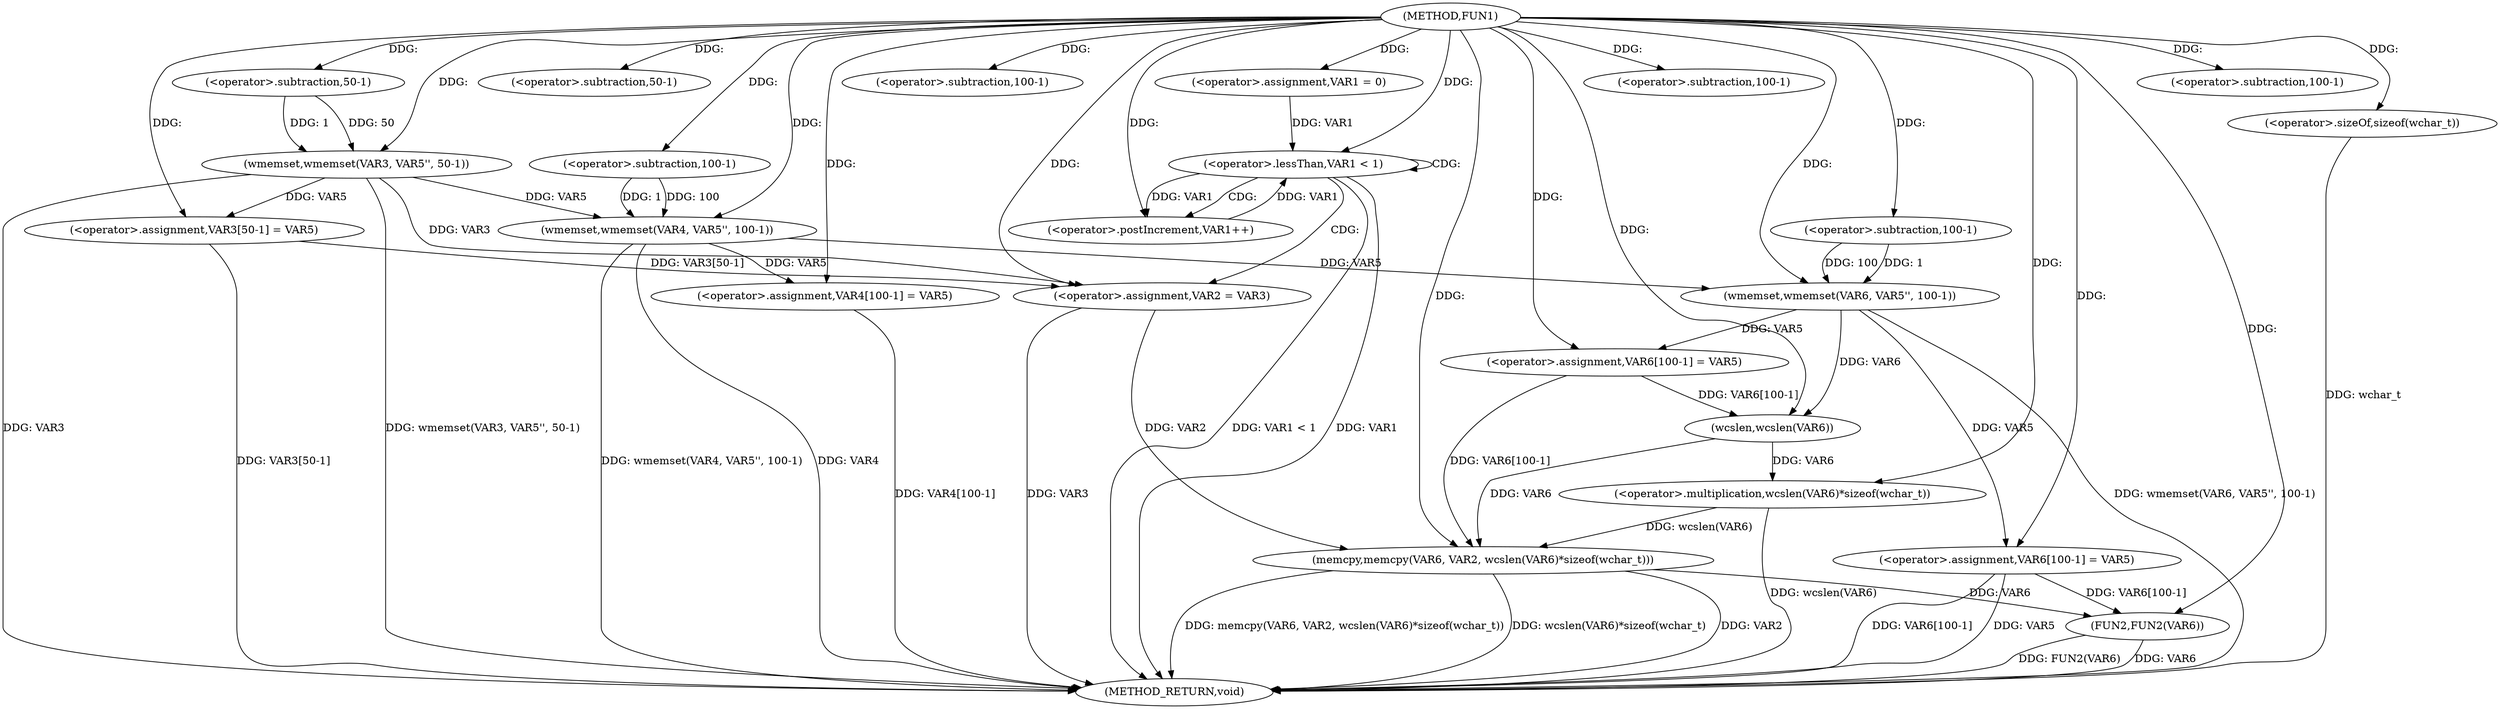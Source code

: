 digraph FUN1 {  
"1000100" [label = "(METHOD,FUN1)" ]
"1000177" [label = "(METHOD_RETURN,void)" ]
"1000106" [label = "(wmemset,wmemset(VAR3, VAR5'', 50-1))" ]
"1000109" [label = "(<operator>.subtraction,50-1)" ]
"1000112" [label = "(<operator>.assignment,VAR3[50-1] = VAR5)" ]
"1000115" [label = "(<operator>.subtraction,50-1)" ]
"1000119" [label = "(wmemset,wmemset(VAR4, VAR5'', 100-1))" ]
"1000122" [label = "(<operator>.subtraction,100-1)" ]
"1000125" [label = "(<operator>.assignment,VAR4[100-1] = VAR5)" ]
"1000128" [label = "(<operator>.subtraction,100-1)" ]
"1000133" [label = "(<operator>.assignment,VAR1 = 0)" ]
"1000136" [label = "(<operator>.lessThan,VAR1 < 1)" ]
"1000139" [label = "(<operator>.postIncrement,VAR1++)" ]
"1000142" [label = "(<operator>.assignment,VAR2 = VAR3)" ]
"1000147" [label = "(wmemset,wmemset(VAR6, VAR5'', 100-1))" ]
"1000150" [label = "(<operator>.subtraction,100-1)" ]
"1000153" [label = "(<operator>.assignment,VAR6[100-1] = VAR5)" ]
"1000156" [label = "(<operator>.subtraction,100-1)" ]
"1000160" [label = "(memcpy,memcpy(VAR6, VAR2, wcslen(VAR6)*sizeof(wchar_t)))" ]
"1000163" [label = "(<operator>.multiplication,wcslen(VAR6)*sizeof(wchar_t))" ]
"1000164" [label = "(wcslen,wcslen(VAR6))" ]
"1000166" [label = "(<operator>.sizeOf,sizeof(wchar_t))" ]
"1000168" [label = "(<operator>.assignment,VAR6[100-1] = VAR5)" ]
"1000171" [label = "(<operator>.subtraction,100-1)" ]
"1000175" [label = "(FUN2,FUN2(VAR6))" ]
  "1000106" -> "1000177"  [ label = "DDG: VAR3"] 
  "1000168" -> "1000177"  [ label = "DDG: VAR6[100-1]"] 
  "1000160" -> "1000177"  [ label = "DDG: memcpy(VAR6, VAR2, wcslen(VAR6)*sizeof(wchar_t))"] 
  "1000175" -> "1000177"  [ label = "DDG: VAR6"] 
  "1000119" -> "1000177"  [ label = "DDG: wmemset(VAR4, VAR5'', 100-1)"] 
  "1000147" -> "1000177"  [ label = "DDG: wmemset(VAR6, VAR5'', 100-1)"] 
  "1000163" -> "1000177"  [ label = "DDG: wcslen(VAR6)"] 
  "1000125" -> "1000177"  [ label = "DDG: VAR4[100-1]"] 
  "1000142" -> "1000177"  [ label = "DDG: VAR3"] 
  "1000166" -> "1000177"  [ label = "DDG: wchar_t"] 
  "1000112" -> "1000177"  [ label = "DDG: VAR3[50-1]"] 
  "1000119" -> "1000177"  [ label = "DDG: VAR4"] 
  "1000136" -> "1000177"  [ label = "DDG: VAR1 < 1"] 
  "1000160" -> "1000177"  [ label = "DDG: wcslen(VAR6)*sizeof(wchar_t)"] 
  "1000160" -> "1000177"  [ label = "DDG: VAR2"] 
  "1000168" -> "1000177"  [ label = "DDG: VAR5"] 
  "1000136" -> "1000177"  [ label = "DDG: VAR1"] 
  "1000106" -> "1000177"  [ label = "DDG: wmemset(VAR3, VAR5'', 50-1)"] 
  "1000175" -> "1000177"  [ label = "DDG: FUN2(VAR6)"] 
  "1000100" -> "1000106"  [ label = "DDG: "] 
  "1000109" -> "1000106"  [ label = "DDG: 50"] 
  "1000109" -> "1000106"  [ label = "DDG: 1"] 
  "1000100" -> "1000109"  [ label = "DDG: "] 
  "1000106" -> "1000112"  [ label = "DDG: VAR5"] 
  "1000100" -> "1000112"  [ label = "DDG: "] 
  "1000100" -> "1000115"  [ label = "DDG: "] 
  "1000100" -> "1000119"  [ label = "DDG: "] 
  "1000106" -> "1000119"  [ label = "DDG: VAR5"] 
  "1000122" -> "1000119"  [ label = "DDG: 100"] 
  "1000122" -> "1000119"  [ label = "DDG: 1"] 
  "1000100" -> "1000122"  [ label = "DDG: "] 
  "1000119" -> "1000125"  [ label = "DDG: VAR5"] 
  "1000100" -> "1000125"  [ label = "DDG: "] 
  "1000100" -> "1000128"  [ label = "DDG: "] 
  "1000100" -> "1000133"  [ label = "DDG: "] 
  "1000139" -> "1000136"  [ label = "DDG: VAR1"] 
  "1000133" -> "1000136"  [ label = "DDG: VAR1"] 
  "1000100" -> "1000136"  [ label = "DDG: "] 
  "1000136" -> "1000139"  [ label = "DDG: VAR1"] 
  "1000100" -> "1000139"  [ label = "DDG: "] 
  "1000106" -> "1000142"  [ label = "DDG: VAR3"] 
  "1000112" -> "1000142"  [ label = "DDG: VAR3[50-1]"] 
  "1000100" -> "1000142"  [ label = "DDG: "] 
  "1000100" -> "1000147"  [ label = "DDG: "] 
  "1000119" -> "1000147"  [ label = "DDG: VAR5"] 
  "1000150" -> "1000147"  [ label = "DDG: 100"] 
  "1000150" -> "1000147"  [ label = "DDG: 1"] 
  "1000100" -> "1000150"  [ label = "DDG: "] 
  "1000147" -> "1000153"  [ label = "DDG: VAR5"] 
  "1000100" -> "1000153"  [ label = "DDG: "] 
  "1000100" -> "1000156"  [ label = "DDG: "] 
  "1000153" -> "1000160"  [ label = "DDG: VAR6[100-1]"] 
  "1000164" -> "1000160"  [ label = "DDG: VAR6"] 
  "1000100" -> "1000160"  [ label = "DDG: "] 
  "1000142" -> "1000160"  [ label = "DDG: VAR2"] 
  "1000163" -> "1000160"  [ label = "DDG: wcslen(VAR6)"] 
  "1000164" -> "1000163"  [ label = "DDG: VAR6"] 
  "1000147" -> "1000164"  [ label = "DDG: VAR6"] 
  "1000153" -> "1000164"  [ label = "DDG: VAR6[100-1]"] 
  "1000100" -> "1000164"  [ label = "DDG: "] 
  "1000100" -> "1000163"  [ label = "DDG: "] 
  "1000100" -> "1000166"  [ label = "DDG: "] 
  "1000100" -> "1000168"  [ label = "DDG: "] 
  "1000147" -> "1000168"  [ label = "DDG: VAR5"] 
  "1000100" -> "1000171"  [ label = "DDG: "] 
  "1000168" -> "1000175"  [ label = "DDG: VAR6[100-1]"] 
  "1000160" -> "1000175"  [ label = "DDG: VAR6"] 
  "1000100" -> "1000175"  [ label = "DDG: "] 
  "1000136" -> "1000142"  [ label = "CDG: "] 
  "1000136" -> "1000136"  [ label = "CDG: "] 
  "1000136" -> "1000139"  [ label = "CDG: "] 
}
